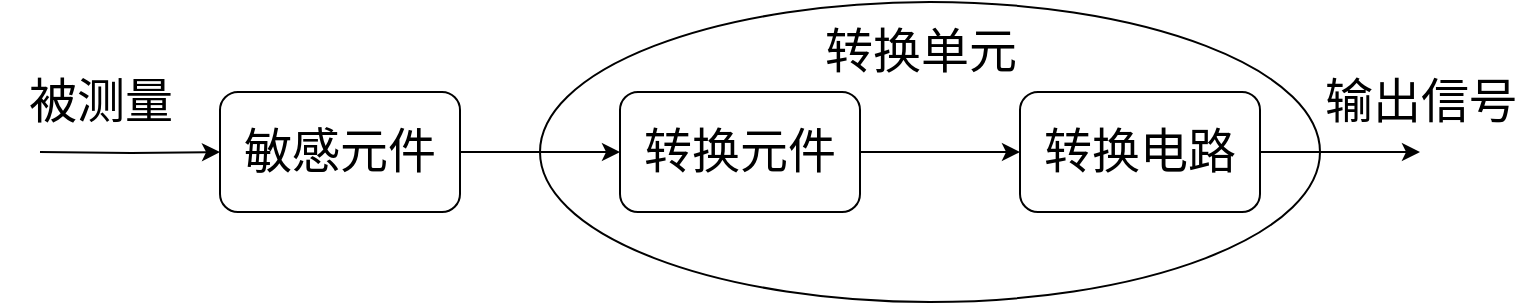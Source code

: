 <mxfile version="15.8.8" type="github"><diagram id="vm7WE6KX48rw9OSu7zRI" name="Page-1"><mxGraphModel dx="1038" dy="547" grid="0" gridSize="10" guides="1" tooltips="1" connect="1" arrows="1" fold="1" page="1" pageScale="1" pageWidth="827" pageHeight="1169" math="0" shadow="0"><root><mxCell id="0"/><mxCell id="1" parent="0"/><mxCell id="7PITBpQtNhztv9S91vXo-8" value="" style="ellipse;whiteSpace=wrap;html=1;fontSize=24;align=center;" vertex="1" parent="1"><mxGeometry x="310" y="230" width="390" height="150" as="geometry"/></mxCell><mxCell id="7PITBpQtNhztv9S91vXo-3" value="" style="edgeStyle=orthogonalEdgeStyle;rounded=0;orthogonalLoop=1;jettySize=auto;html=1;fontSize=23;" edge="1" parent="1" source="7PITBpQtNhztv9S91vXo-1" target="7PITBpQtNhztv9S91vXo-2"><mxGeometry relative="1" as="geometry"/></mxCell><mxCell id="7PITBpQtNhztv9S91vXo-1" value="&lt;font style=&quot;font-size: 24px&quot;&gt;敏感元件&lt;/font&gt;" style="rounded=1;whiteSpace=wrap;html=1;" vertex="1" parent="1"><mxGeometry x="150" y="275" width="120" height="60" as="geometry"/></mxCell><mxCell id="7PITBpQtNhztv9S91vXo-5" value="" style="edgeStyle=orthogonalEdgeStyle;rounded=0;orthogonalLoop=1;jettySize=auto;html=1;fontSize=24;" edge="1" parent="1" source="7PITBpQtNhztv9S91vXo-2" target="7PITBpQtNhztv9S91vXo-4"><mxGeometry relative="1" as="geometry"/></mxCell><mxCell id="7PITBpQtNhztv9S91vXo-2" value="&lt;font style=&quot;font-size: 24px&quot;&gt;转换元件&lt;/font&gt;" style="whiteSpace=wrap;html=1;rounded=1;" vertex="1" parent="1"><mxGeometry x="350" y="275" width="120" height="60" as="geometry"/></mxCell><mxCell id="7PITBpQtNhztv9S91vXo-7" value="" style="edgeStyle=orthogonalEdgeStyle;rounded=0;orthogonalLoop=1;jettySize=auto;html=1;fontSize=24;" edge="1" parent="1" source="7PITBpQtNhztv9S91vXo-4"><mxGeometry relative="1" as="geometry"><mxPoint x="750" y="305" as="targetPoint"/></mxGeometry></mxCell><mxCell id="7PITBpQtNhztv9S91vXo-4" value="&lt;font style=&quot;font-size: 24px&quot;&gt;转换电路&lt;/font&gt;" style="whiteSpace=wrap;html=1;rounded=1;" vertex="1" parent="1"><mxGeometry x="550" y="275" width="120" height="60" as="geometry"/></mxCell><mxCell id="7PITBpQtNhztv9S91vXo-13" value="" style="edgeStyle=orthogonalEdgeStyle;rounded=0;orthogonalLoop=1;jettySize=auto;html=1;fontSize=24;" edge="1" parent="1" target="7PITBpQtNhztv9S91vXo-1"><mxGeometry relative="1" as="geometry"><mxPoint x="60" y="305" as="sourcePoint"/></mxGeometry></mxCell><mxCell id="7PITBpQtNhztv9S91vXo-15" value="&lt;span style=&quot;font-weight: normal&quot;&gt;被测量&lt;/span&gt;" style="text;strokeColor=none;fillColor=none;html=1;fontSize=24;fontStyle=1;verticalAlign=middle;align=center;" vertex="1" parent="1"><mxGeometry x="40" y="260" width="100" height="40" as="geometry"/></mxCell><mxCell id="7PITBpQtNhztv9S91vXo-16" value="&lt;span style=&quot;font-weight: normal&quot;&gt;转换单元&lt;/span&gt;" style="text;strokeColor=none;fillColor=none;html=1;fontSize=24;fontStyle=1;verticalAlign=middle;align=center;" vertex="1" parent="1"><mxGeometry x="450" y="230" width="100" height="50" as="geometry"/></mxCell><mxCell id="7PITBpQtNhztv9S91vXo-17" value="&lt;span style=&quot;font-weight: normal&quot;&gt;输出信号&lt;/span&gt;" style="text;strokeColor=none;fillColor=none;html=1;fontSize=24;fontStyle=1;verticalAlign=middle;align=center;" vertex="1" parent="1"><mxGeometry x="700" y="260" width="100" height="40" as="geometry"/></mxCell></root></mxGraphModel></diagram></mxfile>